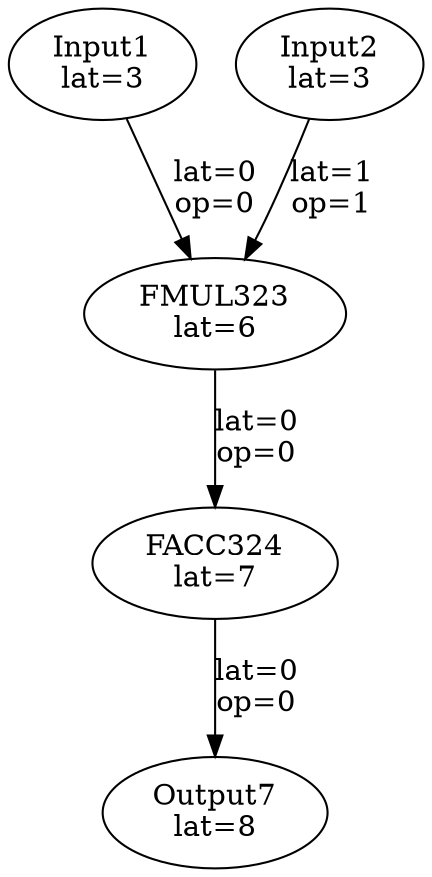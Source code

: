 Digraph G {
"Input1"[label = "\N\nlat=3"];
"Input2"[label = "\N\nlat=3"];
"FMUL323"[label = "\N\nlat=6"];
"Input1"->"FMUL323"[label = "lat=0\nop=0"];
"Input2"->"FMUL323"[label = "lat=1\nop=1"];
"FACC324"[label = "\N\nlat=7"];
"FMUL323"->"FACC324"[label = "lat=0\nop=0"];
"Output7"[label = "\N\nlat=8"];
"FACC324"->"Output7"[label = "lat=0\nop=0"];
}
